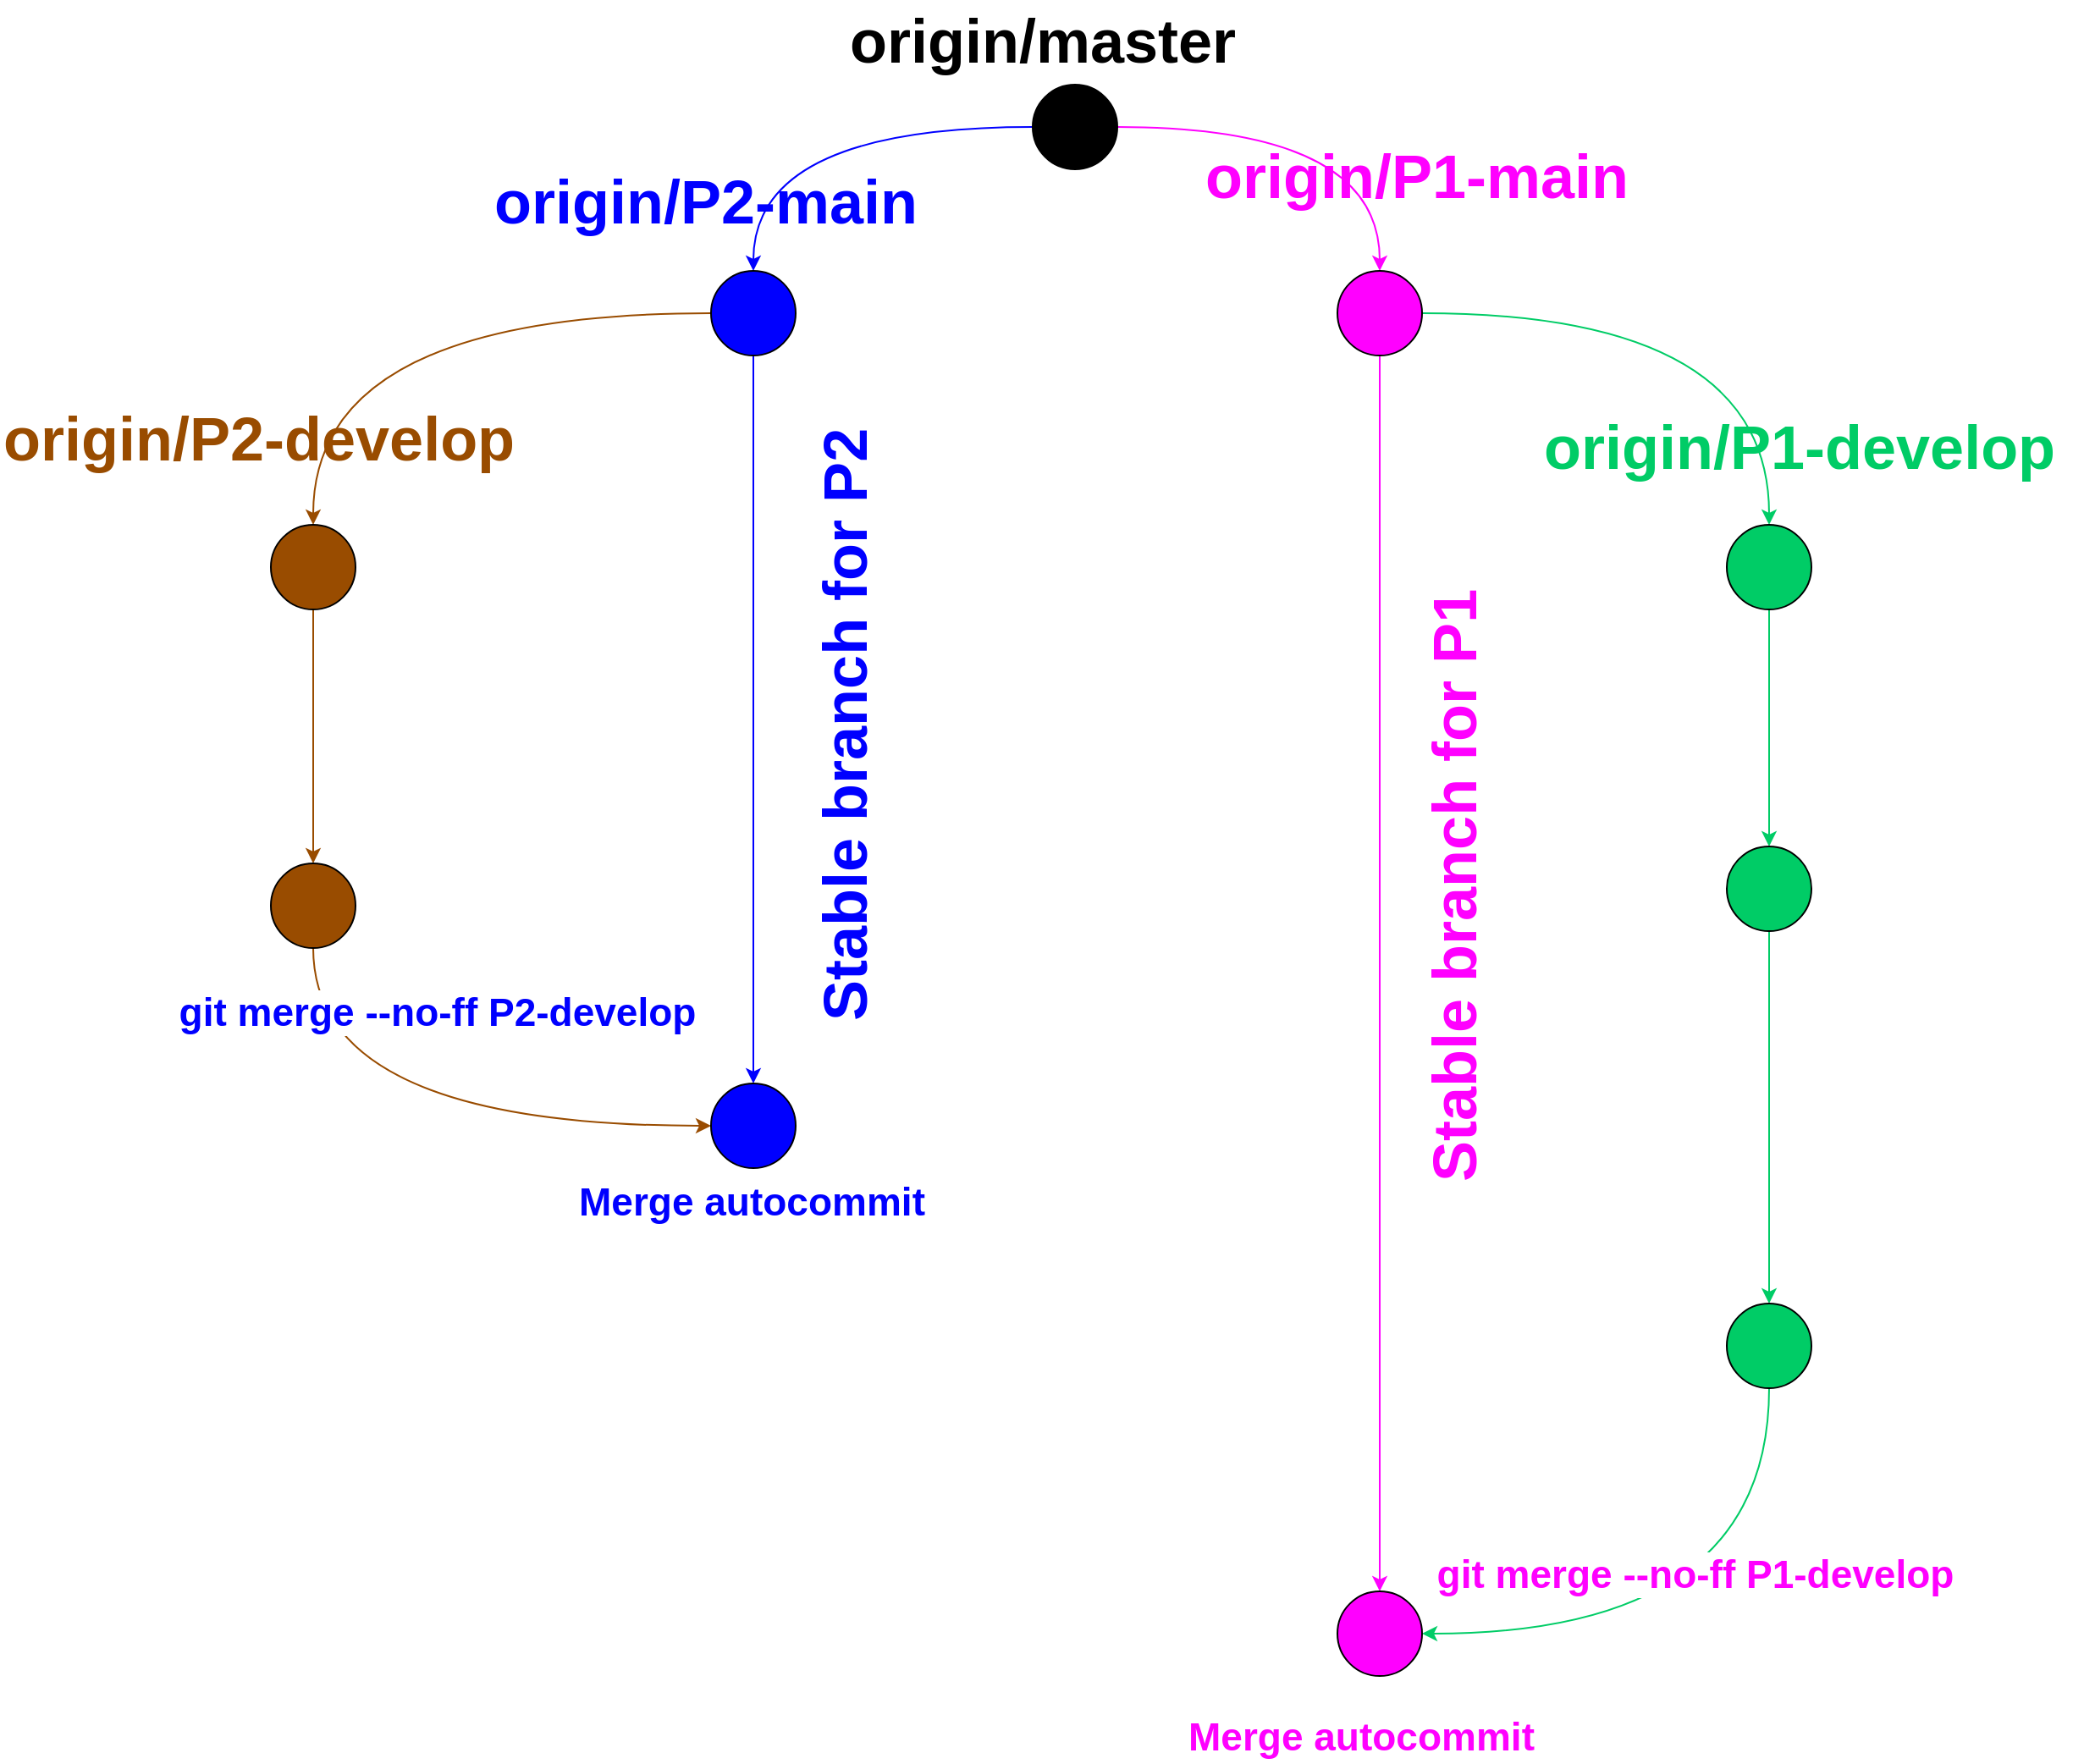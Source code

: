 <mxfile version="10.5.3" type="device"><diagram name="Page-1" id="ff44883e-f642-bcb2-894b-16b3d25a3f0b"><mxGraphModel dx="1991" dy="1093" grid="1" gridSize="10" guides="1" tooltips="1" connect="1" arrows="1" fold="1" page="1" pageScale="1.5" pageWidth="1169" pageHeight="826" background="#ffffff" math="0" shadow="0"><root><mxCell id="0" style=";html=1;"/><mxCell id="1" style=";html=1;" parent="0"/><mxCell id="-pQj749eiJM2QEPwlQaj-7" style="edgeStyle=orthogonalEdgeStyle;orthogonalLoop=1;jettySize=auto;html=1;exitX=0;exitY=0.5;exitDx=0;exitDy=0;entryX=0.5;entryY=0;entryDx=0;entryDy=0;curved=1;strokeColor=#0000FF;" edge="1" parent="1" source="-pQj749eiJM2QEPwlQaj-1" target="-pQj749eiJM2QEPwlQaj-2"><mxGeometry relative="1" as="geometry"/></mxCell><mxCell id="-pQj749eiJM2QEPwlQaj-8" style="edgeStyle=orthogonalEdgeStyle;curved=1;orthogonalLoop=1;jettySize=auto;html=1;exitX=1;exitY=0.5;exitDx=0;exitDy=0;entryX=0.5;entryY=0;entryDx=0;entryDy=0;strokeColor=#FF00FF;" edge="1" parent="1" source="-pQj749eiJM2QEPwlQaj-1" target="-pQj749eiJM2QEPwlQaj-3"><mxGeometry relative="1" as="geometry"/></mxCell><mxCell id="-pQj749eiJM2QEPwlQaj-1" value="" style="ellipse;whiteSpace=wrap;html=1;aspect=fixed;fillColor=#000000;" vertex="1" parent="1"><mxGeometry x="760" y="60" width="50" height="50" as="geometry"/></mxCell><mxCell id="-pQj749eiJM2QEPwlQaj-12" style="edgeStyle=orthogonalEdgeStyle;curved=1;orthogonalLoop=1;jettySize=auto;html=1;exitX=0;exitY=0.5;exitDx=0;exitDy=0;strokeColor=#994C00;" edge="1" parent="1" source="-pQj749eiJM2QEPwlQaj-2" target="-pQj749eiJM2QEPwlQaj-11"><mxGeometry relative="1" as="geometry"/></mxCell><mxCell id="-pQj749eiJM2QEPwlQaj-20" style="edgeStyle=orthogonalEdgeStyle;curved=1;orthogonalLoop=1;jettySize=auto;html=1;strokeColor=#0000FF;" edge="1" parent="1" source="-pQj749eiJM2QEPwlQaj-2" target="-pQj749eiJM2QEPwlQaj-18"><mxGeometry relative="1" as="geometry"/></mxCell><mxCell id="-pQj749eiJM2QEPwlQaj-2" value="" style="ellipse;whiteSpace=wrap;html=1;aspect=fixed;fillColor=#0000FF;" vertex="1" parent="1"><mxGeometry x="570" y="170" width="50" height="50" as="geometry"/></mxCell><mxCell id="-pQj749eiJM2QEPwlQaj-13" style="edgeStyle=orthogonalEdgeStyle;curved=1;orthogonalLoop=1;jettySize=auto;html=1;entryX=0.5;entryY=0;entryDx=0;entryDy=0;strokeColor=#00CC66;" edge="1" parent="1" source="-pQj749eiJM2QEPwlQaj-3" target="-pQj749eiJM2QEPwlQaj-9"><mxGeometry relative="1" as="geometry"/></mxCell><mxCell id="-pQj749eiJM2QEPwlQaj-25" style="edgeStyle=orthogonalEdgeStyle;curved=1;orthogonalLoop=1;jettySize=auto;html=1;entryX=0.5;entryY=0;entryDx=0;entryDy=0;strokeColor=#FF00FF;" edge="1" parent="1" source="-pQj749eiJM2QEPwlQaj-3" target="-pQj749eiJM2QEPwlQaj-23"><mxGeometry relative="1" as="geometry"/></mxCell><mxCell id="-pQj749eiJM2QEPwlQaj-3" value="" style="ellipse;whiteSpace=wrap;html=1;aspect=fixed;fillColor=#FF00FF;" vertex="1" parent="1"><mxGeometry x="940" y="170" width="50" height="50" as="geometry"/></mxCell><mxCell id="-pQj749eiJM2QEPwlQaj-17" style="edgeStyle=orthogonalEdgeStyle;curved=1;orthogonalLoop=1;jettySize=auto;html=1;strokeColor=#00CC66;" edge="1" parent="1" source="-pQj749eiJM2QEPwlQaj-9" target="-pQj749eiJM2QEPwlQaj-16"><mxGeometry relative="1" as="geometry"/></mxCell><mxCell id="-pQj749eiJM2QEPwlQaj-9" value="" style="ellipse;whiteSpace=wrap;html=1;aspect=fixed;fillColor=#00CC66;" vertex="1" parent="1"><mxGeometry x="1170" y="320" width="50" height="50" as="geometry"/></mxCell><mxCell id="-pQj749eiJM2QEPwlQaj-15" style="edgeStyle=orthogonalEdgeStyle;curved=1;orthogonalLoop=1;jettySize=auto;html=1;exitX=0.5;exitY=1;exitDx=0;exitDy=0;entryX=0.5;entryY=0;entryDx=0;entryDy=0;strokeColor=#994C00;" edge="1" parent="1" source="-pQj749eiJM2QEPwlQaj-11" target="-pQj749eiJM2QEPwlQaj-14"><mxGeometry relative="1" as="geometry"/></mxCell><mxCell id="-pQj749eiJM2QEPwlQaj-11" value="" style="ellipse;whiteSpace=wrap;html=1;aspect=fixed;fillColor=#994C00;" vertex="1" parent="1"><mxGeometry x="310" y="320" width="50" height="50" as="geometry"/></mxCell><mxCell id="-pQj749eiJM2QEPwlQaj-19" style="edgeStyle=orthogonalEdgeStyle;curved=1;orthogonalLoop=1;jettySize=auto;html=1;exitX=0.5;exitY=1;exitDx=0;exitDy=0;entryX=0;entryY=0.5;entryDx=0;entryDy=0;strokeColor=#994C00;" edge="1" parent="1" source="-pQj749eiJM2QEPwlQaj-14" target="-pQj749eiJM2QEPwlQaj-18"><mxGeometry relative="1" as="geometry"/></mxCell><mxCell id="-pQj749eiJM2QEPwlQaj-14" value="" style="ellipse;whiteSpace=wrap;html=1;aspect=fixed;fillColor=#994C00;" vertex="1" parent="1"><mxGeometry x="310" y="520" width="50" height="50" as="geometry"/></mxCell><mxCell id="-pQj749eiJM2QEPwlQaj-22" style="edgeStyle=orthogonalEdgeStyle;curved=1;orthogonalLoop=1;jettySize=auto;html=1;strokeColor=#00CC66;" edge="1" parent="1" source="-pQj749eiJM2QEPwlQaj-16" target="-pQj749eiJM2QEPwlQaj-21"><mxGeometry relative="1" as="geometry"/></mxCell><mxCell id="-pQj749eiJM2QEPwlQaj-16" value="" style="ellipse;whiteSpace=wrap;html=1;aspect=fixed;fillColor=#00CC66;" vertex="1" parent="1"><mxGeometry x="1170" y="510" width="50" height="50" as="geometry"/></mxCell><mxCell id="-pQj749eiJM2QEPwlQaj-18" value="" style="ellipse;whiteSpace=wrap;html=1;aspect=fixed;fillColor=#0000FF;" vertex="1" parent="1"><mxGeometry x="570" y="650" width="50" height="50" as="geometry"/></mxCell><mxCell id="-pQj749eiJM2QEPwlQaj-24" style="edgeStyle=orthogonalEdgeStyle;curved=1;orthogonalLoop=1;jettySize=auto;html=1;exitX=0.5;exitY=1;exitDx=0;exitDy=0;entryX=1;entryY=0.5;entryDx=0;entryDy=0;strokeColor=#00CC66;" edge="1" parent="1" source="-pQj749eiJM2QEPwlQaj-21" target="-pQj749eiJM2QEPwlQaj-23"><mxGeometry relative="1" as="geometry"/></mxCell><mxCell id="-pQj749eiJM2QEPwlQaj-38" value="&lt;font color=&quot;#ff00ff&quot;&gt;&lt;b&gt;git merge --no-ff P1-develop&lt;/b&gt;&lt;/font&gt;" style="text;html=1;resizable=0;points=[];align=center;verticalAlign=middle;labelBackgroundColor=#ffffff;fontSize=23;fontColor=#0000FF;" vertex="1" connectable="0" parent="-pQj749eiJM2QEPwlQaj-24"><mxGeometry x="-0.331" y="-53" relative="1" as="geometry"><mxPoint x="8.5" y="-7" as="offset"/></mxGeometry></mxCell><mxCell id="-pQj749eiJM2QEPwlQaj-21" value="" style="ellipse;whiteSpace=wrap;html=1;aspect=fixed;fillColor=#00CC66;" vertex="1" parent="1"><mxGeometry x="1170" y="780" width="50" height="50" as="geometry"/></mxCell><mxCell id="-pQj749eiJM2QEPwlQaj-23" value="" style="ellipse;whiteSpace=wrap;html=1;aspect=fixed;fillColor=#FF00FF;" vertex="1" parent="1"><mxGeometry x="940" y="950" width="50" height="50" as="geometry"/></mxCell><mxCell id="-pQj749eiJM2QEPwlQaj-26" value="&lt;b&gt;&lt;font style=&quot;font-size: 36px&quot;&gt;origin/master&lt;/font&gt;&lt;/b&gt;" style="text;html=1;resizable=0;points=[];autosize=1;align=left;verticalAlign=top;spacingTop=-4;" vertex="1" parent="1"><mxGeometry x="650" y="10" width="240" height="20" as="geometry"/></mxCell><mxCell id="-pQj749eiJM2QEPwlQaj-27" value="&lt;b&gt;&lt;font style=&quot;font-size: 36px&quot; color=&quot;#ff00ff&quot;&gt;origin/P1-main&lt;/font&gt;&lt;/b&gt;" style="text;html=1;resizable=0;points=[];autosize=1;align=left;verticalAlign=top;spacingTop=-4;" vertex="1" parent="1"><mxGeometry x="860" y="90" width="270" height="20" as="geometry"/></mxCell><mxCell id="-pQj749eiJM2QEPwlQaj-28" value="&lt;b&gt;&lt;font style=&quot;font-size: 36px&quot; color=&quot;#00cc66&quot;&gt;origin/P1-develop&lt;/font&gt;&lt;/b&gt;" style="text;html=1;resizable=0;points=[];autosize=1;align=left;verticalAlign=top;spacingTop=-4;" vertex="1" parent="1"><mxGeometry x="1060" y="250" width="320" height="20" as="geometry"/></mxCell><mxCell id="-pQj749eiJM2QEPwlQaj-29" value="&lt;b&gt;&lt;font style=&quot;font-size: 36px&quot; color=&quot;#0000ff&quot;&gt;origin/P2-main&lt;/font&gt;&lt;/b&gt;" style="text;html=1;resizable=0;points=[];autosize=1;align=left;verticalAlign=top;spacingTop=-4;" vertex="1" parent="1"><mxGeometry x="440" y="105" width="270" height="20" as="geometry"/></mxCell><mxCell id="-pQj749eiJM2QEPwlQaj-30" value="&lt;b&gt;&lt;font style=&quot;font-size: 36px&quot; color=&quot;#994c00&quot;&gt;origin/P2-develop&lt;/font&gt;&lt;/b&gt;" style="text;html=1;resizable=0;points=[];autosize=1;align=left;verticalAlign=top;spacingTop=-4;fillColor=none;" vertex="1" parent="1"><mxGeometry x="150" y="245" width="320" height="20" as="geometry"/></mxCell><mxCell id="-pQj749eiJM2QEPwlQaj-31" value="&lt;font style=&quot;font-size: 36px&quot; color=&quot;#0000ff&quot;&gt;&lt;b&gt;Stable branch for P2&lt;/b&gt;&lt;/font&gt;" style="text;html=1;resizable=0;points=[];autosize=1;align=left;verticalAlign=top;spacingTop=-4;rotation=-90;" vertex="1" parent="1"><mxGeometry x="450" y="420" width="370" height="20" as="geometry"/></mxCell><mxCell id="-pQj749eiJM2QEPwlQaj-32" value="&lt;font style=&quot;font-size: 36px&quot; color=&quot;#ff00ff&quot;&gt;&lt;b&gt;Stable branch for P1&lt;/b&gt;&lt;/font&gt;" style="text;html=1;resizable=0;points=[];autosize=1;align=left;verticalAlign=top;spacingTop=-4;rotation=-90;" vertex="1" parent="1"><mxGeometry x="810" y="515" width="370" height="20" as="geometry"/></mxCell><mxCell id="-pQj749eiJM2QEPwlQaj-35" value="&lt;b&gt;Merge autocommit&lt;/b&gt;" style="text;html=1;resizable=0;points=[];autosize=1;align=left;verticalAlign=top;spacingTop=-4;fontSize=23;fontColor=#0000FF;" vertex="1" parent="1"><mxGeometry x="490" y="704" width="220" height="30" as="geometry"/></mxCell><mxCell id="-pQj749eiJM2QEPwlQaj-36" value="&lt;font color=&quot;#ff00ff&quot;&gt;&lt;b&gt;Merge autocommit&lt;/b&gt;&lt;/font&gt;" style="text;html=1;resizable=0;points=[];autosize=1;align=left;verticalAlign=top;spacingTop=-4;fontSize=23;fontColor=#0000FF;" vertex="1" parent="1"><mxGeometry x="850" y="1020" width="220" height="30" as="geometry"/></mxCell><mxCell id="-pQj749eiJM2QEPwlQaj-37" value="&lt;span style=&quot;font-size: 23px&quot;&gt;&lt;b&gt;git merge --no-ff P2-develop&lt;/b&gt;&lt;/span&gt;" style="text;html=1;resizable=0;points=[];align=center;verticalAlign=middle;labelBackgroundColor=#ffffff;fontSize=23;fontColor=#0000FF;" vertex="1" connectable="0" parent="1"><mxGeometry x="419.857" y="640.071" as="geometry"><mxPoint x="-12" y="-32.5" as="offset"/></mxGeometry></mxCell></root></mxGraphModel></diagram></mxfile>
